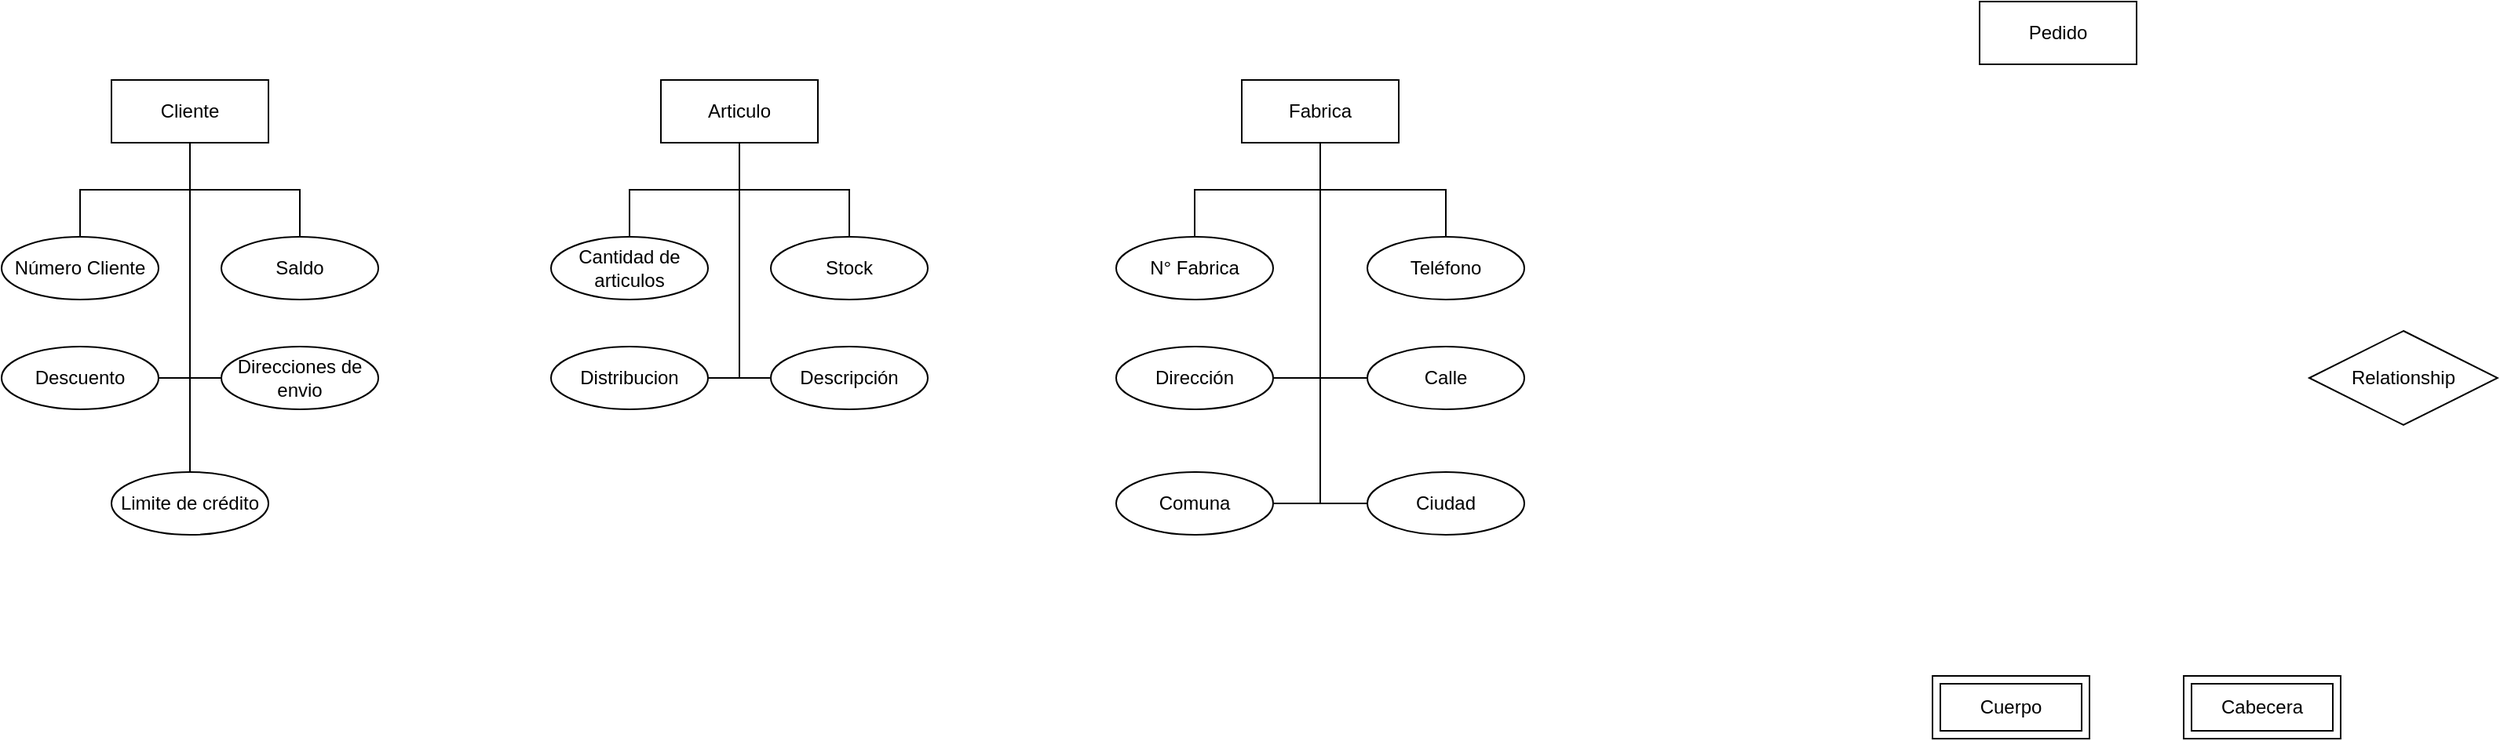 <mxfile version="26.2.13">
  <diagram id="R2lEEEUBdFMjLlhIrx00" name="Page-1">
    <mxGraphModel dx="2237" dy="754" grid="1" gridSize="10" guides="1" tooltips="1" connect="1" arrows="1" fold="1" page="1" pageScale="1" pageWidth="850" pageHeight="1100" math="0" shadow="0" extFonts="Permanent Marker^https://fonts.googleapis.com/css?family=Permanent+Marker">
      <root>
        <mxCell id="0" />
        <mxCell id="1" parent="0" />
        <mxCell id="qCwLDIvfv1qq6wKc-2Fu-10" style="edgeStyle=orthogonalEdgeStyle;rounded=0;orthogonalLoop=1;jettySize=auto;html=1;exitX=0.5;exitY=1;exitDx=0;exitDy=0;entryX=0.5;entryY=0;entryDx=0;entryDy=0;endArrow=none;startFill=0;" edge="1" parent="1" source="sgwD09Vucb2RuYhrBA37-1" target="qCwLDIvfv1qq6wKc-2Fu-6">
          <mxGeometry relative="1" as="geometry" />
        </mxCell>
        <mxCell id="qCwLDIvfv1qq6wKc-2Fu-11" style="edgeStyle=orthogonalEdgeStyle;shape=connector;rounded=0;orthogonalLoop=1;jettySize=auto;html=1;exitX=0.5;exitY=1;exitDx=0;exitDy=0;entryX=0.5;entryY=0;entryDx=0;entryDy=0;strokeColor=default;align=center;verticalAlign=middle;fontFamily=Helvetica;fontSize=11;fontColor=default;labelBackgroundColor=default;startFill=0;endArrow=none;" edge="1" parent="1" source="sgwD09Vucb2RuYhrBA37-1" target="qCwLDIvfv1qq6wKc-2Fu-5">
          <mxGeometry relative="1" as="geometry" />
        </mxCell>
        <mxCell id="qCwLDIvfv1qq6wKc-2Fu-12" style="edgeStyle=orthogonalEdgeStyle;shape=connector;rounded=0;orthogonalLoop=1;jettySize=auto;html=1;exitX=0.5;exitY=1;exitDx=0;exitDy=0;entryX=1;entryY=0.5;entryDx=0;entryDy=0;strokeColor=default;align=center;verticalAlign=middle;fontFamily=Helvetica;fontSize=11;fontColor=default;labelBackgroundColor=default;startFill=0;endArrow=none;" edge="1" parent="1" source="sgwD09Vucb2RuYhrBA37-1" target="sgwD09Vucb2RuYhrBA37-2">
          <mxGeometry relative="1" as="geometry" />
        </mxCell>
        <mxCell id="qCwLDIvfv1qq6wKc-2Fu-13" style="edgeStyle=orthogonalEdgeStyle;shape=connector;rounded=0;orthogonalLoop=1;jettySize=auto;html=1;exitX=0.5;exitY=1;exitDx=0;exitDy=0;entryX=0;entryY=0.5;entryDx=0;entryDy=0;strokeColor=default;align=center;verticalAlign=middle;fontFamily=Helvetica;fontSize=11;fontColor=default;labelBackgroundColor=default;startFill=0;endArrow=none;" edge="1" parent="1" source="sgwD09Vucb2RuYhrBA37-1" target="qCwLDIvfv1qq6wKc-2Fu-9">
          <mxGeometry relative="1" as="geometry" />
        </mxCell>
        <mxCell id="qCwLDIvfv1qq6wKc-2Fu-14" style="edgeStyle=orthogonalEdgeStyle;shape=connector;rounded=0;orthogonalLoop=1;jettySize=auto;html=1;exitX=0.5;exitY=1;exitDx=0;exitDy=0;entryX=0.5;entryY=0;entryDx=0;entryDy=0;strokeColor=default;align=center;verticalAlign=middle;fontFamily=Helvetica;fontSize=11;fontColor=default;labelBackgroundColor=default;startFill=0;endArrow=none;" edge="1" parent="1" source="sgwD09Vucb2RuYhrBA37-1" target="qCwLDIvfv1qq6wKc-2Fu-7">
          <mxGeometry relative="1" as="geometry" />
        </mxCell>
        <mxCell id="sgwD09Vucb2RuYhrBA37-1" value="Cliente" style="whiteSpace=wrap;html=1;align=center;" parent="1" vertex="1">
          <mxGeometry x="-690" y="170" width="100" height="40" as="geometry" />
        </mxCell>
        <mxCell id="sgwD09Vucb2RuYhrBA37-2" value="Descuento" style="ellipse;whiteSpace=wrap;html=1;align=center;" parent="1" vertex="1">
          <mxGeometry x="-760" y="340" width="100" height="40" as="geometry" />
        </mxCell>
        <mxCell id="sgwD09Vucb2RuYhrBA37-3" value="Relationship" style="shape=rhombus;perimeter=rhombusPerimeter;whiteSpace=wrap;html=1;align=center;" parent="1" vertex="1">
          <mxGeometry x="710" y="330" width="120" height="60" as="geometry" />
        </mxCell>
        <mxCell id="sgwD09Vucb2RuYhrBA37-4" value="Cabecera" style="shape=ext;margin=3;double=1;whiteSpace=wrap;html=1;align=center;" parent="1" vertex="1">
          <mxGeometry x="630" y="550" width="100" height="40" as="geometry" />
        </mxCell>
        <mxCell id="qCwLDIvfv1qq6wKc-2Fu-18" style="edgeStyle=orthogonalEdgeStyle;shape=connector;rounded=0;orthogonalLoop=1;jettySize=auto;html=1;exitX=0.5;exitY=1;exitDx=0;exitDy=0;entryX=0.5;entryY=0;entryDx=0;entryDy=0;strokeColor=default;align=center;verticalAlign=middle;fontFamily=Helvetica;fontSize=11;fontColor=default;labelBackgroundColor=default;startFill=0;endArrow=none;" edge="1" parent="1" source="qCwLDIvfv1qq6wKc-2Fu-1" target="qCwLDIvfv1qq6wKc-2Fu-17">
          <mxGeometry relative="1" as="geometry" />
        </mxCell>
        <mxCell id="qCwLDIvfv1qq6wKc-2Fu-19" style="edgeStyle=orthogonalEdgeStyle;shape=connector;rounded=0;orthogonalLoop=1;jettySize=auto;html=1;exitX=0.5;exitY=1;exitDx=0;exitDy=0;entryX=0.5;entryY=0;entryDx=0;entryDy=0;strokeColor=default;align=center;verticalAlign=middle;fontFamily=Helvetica;fontSize=11;fontColor=default;labelBackgroundColor=default;startFill=0;endArrow=none;" edge="1" parent="1" source="qCwLDIvfv1qq6wKc-2Fu-1" target="qCwLDIvfv1qq6wKc-2Fu-16">
          <mxGeometry relative="1" as="geometry" />
        </mxCell>
        <mxCell id="qCwLDIvfv1qq6wKc-2Fu-20" style="edgeStyle=orthogonalEdgeStyle;shape=connector;rounded=0;orthogonalLoop=1;jettySize=auto;html=1;exitX=0.5;exitY=1;exitDx=0;exitDy=0;entryX=1;entryY=0.5;entryDx=0;entryDy=0;strokeColor=default;align=center;verticalAlign=middle;fontFamily=Helvetica;fontSize=11;fontColor=default;labelBackgroundColor=default;startFill=0;endArrow=none;" edge="1" parent="1" source="qCwLDIvfv1qq6wKc-2Fu-1" target="qCwLDIvfv1qq6wKc-2Fu-15">
          <mxGeometry relative="1" as="geometry" />
        </mxCell>
        <mxCell id="qCwLDIvfv1qq6wKc-2Fu-21" style="edgeStyle=orthogonalEdgeStyle;shape=connector;rounded=0;orthogonalLoop=1;jettySize=auto;html=1;exitX=0.5;exitY=1;exitDx=0;exitDy=0;entryX=0;entryY=0.5;entryDx=0;entryDy=0;strokeColor=default;align=center;verticalAlign=middle;fontFamily=Helvetica;fontSize=11;fontColor=default;labelBackgroundColor=default;startFill=0;endArrow=none;" edge="1" parent="1" source="qCwLDIvfv1qq6wKc-2Fu-1" target="qCwLDIvfv1qq6wKc-2Fu-8">
          <mxGeometry relative="1" as="geometry" />
        </mxCell>
        <mxCell id="qCwLDIvfv1qq6wKc-2Fu-1" value="Articulo" style="whiteSpace=wrap;html=1;align=center;" vertex="1" parent="1">
          <mxGeometry x="-340" y="170" width="100" height="40" as="geometry" />
        </mxCell>
        <mxCell id="qCwLDIvfv1qq6wKc-2Fu-2" value="Pedido" style="whiteSpace=wrap;html=1;align=center;" vertex="1" parent="1">
          <mxGeometry x="500" y="120" width="100" height="40" as="geometry" />
        </mxCell>
        <mxCell id="qCwLDIvfv1qq6wKc-2Fu-28" style="edgeStyle=orthogonalEdgeStyle;shape=connector;rounded=0;orthogonalLoop=1;jettySize=auto;html=1;exitX=0.5;exitY=1;exitDx=0;exitDy=0;entryX=0.5;entryY=0;entryDx=0;entryDy=0;strokeColor=default;align=center;verticalAlign=middle;fontFamily=Helvetica;fontSize=11;fontColor=default;labelBackgroundColor=default;startFill=0;endArrow=none;" edge="1" parent="1" source="qCwLDIvfv1qq6wKc-2Fu-3" target="qCwLDIvfv1qq6wKc-2Fu-22">
          <mxGeometry relative="1" as="geometry" />
        </mxCell>
        <mxCell id="qCwLDIvfv1qq6wKc-2Fu-29" style="edgeStyle=orthogonalEdgeStyle;shape=connector;rounded=0;orthogonalLoop=1;jettySize=auto;html=1;exitX=0.5;exitY=1;exitDx=0;exitDy=0;entryX=0.5;entryY=0;entryDx=0;entryDy=0;strokeColor=default;align=center;verticalAlign=middle;fontFamily=Helvetica;fontSize=11;fontColor=default;labelBackgroundColor=default;startFill=0;endArrow=none;" edge="1" parent="1" source="qCwLDIvfv1qq6wKc-2Fu-3" target="qCwLDIvfv1qq6wKc-2Fu-23">
          <mxGeometry relative="1" as="geometry" />
        </mxCell>
        <mxCell id="qCwLDIvfv1qq6wKc-2Fu-3" value="Fabrica" style="whiteSpace=wrap;html=1;align=center;" vertex="1" parent="1">
          <mxGeometry x="30" y="170" width="100" height="40" as="geometry" />
        </mxCell>
        <mxCell id="qCwLDIvfv1qq6wKc-2Fu-4" value="Cuerpo" style="shape=ext;margin=3;double=1;whiteSpace=wrap;html=1;align=center;" vertex="1" parent="1">
          <mxGeometry x="470" y="550" width="100" height="40" as="geometry" />
        </mxCell>
        <mxCell id="qCwLDIvfv1qq6wKc-2Fu-5" value="Saldo" style="ellipse;whiteSpace=wrap;html=1;align=center;" vertex="1" parent="1">
          <mxGeometry x="-620" y="270" width="100" height="40" as="geometry" />
        </mxCell>
        <mxCell id="qCwLDIvfv1qq6wKc-2Fu-6" value="Número Cliente" style="ellipse;whiteSpace=wrap;html=1;align=center;" vertex="1" parent="1">
          <mxGeometry x="-760" y="270" width="100" height="40" as="geometry" />
        </mxCell>
        <mxCell id="qCwLDIvfv1qq6wKc-2Fu-7" value="Limite de crédito" style="ellipse;whiteSpace=wrap;html=1;align=center;" vertex="1" parent="1">
          <mxGeometry x="-690" y="420" width="100" height="40" as="geometry" />
        </mxCell>
        <mxCell id="qCwLDIvfv1qq6wKc-2Fu-8" value="Descripción" style="ellipse;whiteSpace=wrap;html=1;align=center;" vertex="1" parent="1">
          <mxGeometry x="-270" y="340" width="100" height="40" as="geometry" />
        </mxCell>
        <mxCell id="qCwLDIvfv1qq6wKc-2Fu-9" value="Direcciones de envio" style="ellipse;whiteSpace=wrap;html=1;align=center;" vertex="1" parent="1">
          <mxGeometry x="-620" y="340" width="100" height="40" as="geometry" />
        </mxCell>
        <mxCell id="qCwLDIvfv1qq6wKc-2Fu-15" value="Distribucion" style="ellipse;whiteSpace=wrap;html=1;align=center;" vertex="1" parent="1">
          <mxGeometry x="-410" y="340" width="100" height="40" as="geometry" />
        </mxCell>
        <mxCell id="qCwLDIvfv1qq6wKc-2Fu-16" value="Stock" style="ellipse;whiteSpace=wrap;html=1;align=center;" vertex="1" parent="1">
          <mxGeometry x="-270" y="270" width="100" height="40" as="geometry" />
        </mxCell>
        <mxCell id="qCwLDIvfv1qq6wKc-2Fu-17" value="Cantidad de articulos" style="ellipse;whiteSpace=wrap;html=1;align=center;" vertex="1" parent="1">
          <mxGeometry x="-410" y="270" width="100" height="40" as="geometry" />
        </mxCell>
        <mxCell id="qCwLDIvfv1qq6wKc-2Fu-22" value="N° Fabrica" style="ellipse;whiteSpace=wrap;html=1;align=center;" vertex="1" parent="1">
          <mxGeometry x="-50" y="270" width="100" height="40" as="geometry" />
        </mxCell>
        <mxCell id="qCwLDIvfv1qq6wKc-2Fu-23" value="Teléfono" style="ellipse;whiteSpace=wrap;html=1;align=center;" vertex="1" parent="1">
          <mxGeometry x="110" y="270" width="100" height="40" as="geometry" />
        </mxCell>
        <mxCell id="qCwLDIvfv1qq6wKc-2Fu-24" value="Dirección" style="ellipse;whiteSpace=wrap;html=1;align=center;" vertex="1" parent="1">
          <mxGeometry x="-50" y="340" width="100" height="40" as="geometry" />
        </mxCell>
        <mxCell id="qCwLDIvfv1qq6wKc-2Fu-25" value="Comuna" style="ellipse;whiteSpace=wrap;html=1;align=center;" vertex="1" parent="1">
          <mxGeometry x="-50" y="420" width="100" height="40" as="geometry" />
        </mxCell>
        <mxCell id="qCwLDIvfv1qq6wKc-2Fu-26" value="Calle" style="ellipse;whiteSpace=wrap;html=1;align=center;" vertex="1" parent="1">
          <mxGeometry x="110" y="340" width="100" height="40" as="geometry" />
        </mxCell>
        <mxCell id="qCwLDIvfv1qq6wKc-2Fu-27" value="Ciudad" style="ellipse;whiteSpace=wrap;html=1;align=center;" vertex="1" parent="1">
          <mxGeometry x="110" y="420" width="100" height="40" as="geometry" />
        </mxCell>
        <mxCell id="qCwLDIvfv1qq6wKc-2Fu-31" style="edgeStyle=orthogonalEdgeStyle;shape=connector;rounded=0;orthogonalLoop=1;jettySize=auto;html=1;exitX=0.5;exitY=1;exitDx=0;exitDy=0;entryX=1;entryY=0.5;entryDx=0;entryDy=0;strokeColor=default;align=center;verticalAlign=middle;fontFamily=Helvetica;fontSize=11;fontColor=default;labelBackgroundColor=default;startFill=0;endArrow=none;" edge="1" parent="1" source="qCwLDIvfv1qq6wKc-2Fu-30" target="qCwLDIvfv1qq6wKc-2Fu-24">
          <mxGeometry relative="1" as="geometry" />
        </mxCell>
        <mxCell id="qCwLDIvfv1qq6wKc-2Fu-32" style="edgeStyle=orthogonalEdgeStyle;shape=connector;rounded=0;orthogonalLoop=1;jettySize=auto;html=1;exitX=0.5;exitY=1;exitDx=0;exitDy=0;entryX=0;entryY=0.5;entryDx=0;entryDy=0;strokeColor=default;align=center;verticalAlign=middle;fontFamily=Helvetica;fontSize=11;fontColor=default;labelBackgroundColor=default;startFill=0;endArrow=none;" edge="1" parent="1" source="qCwLDIvfv1qq6wKc-2Fu-30" target="qCwLDIvfv1qq6wKc-2Fu-26">
          <mxGeometry relative="1" as="geometry" />
        </mxCell>
        <mxCell id="qCwLDIvfv1qq6wKc-2Fu-33" style="edgeStyle=orthogonalEdgeStyle;shape=connector;rounded=0;orthogonalLoop=1;jettySize=auto;html=1;exitX=0.5;exitY=1;exitDx=0;exitDy=0;entryX=1;entryY=0.5;entryDx=0;entryDy=0;strokeColor=default;align=center;verticalAlign=middle;fontFamily=Helvetica;fontSize=11;fontColor=default;labelBackgroundColor=default;startFill=0;endArrow=none;" edge="1" parent="1" source="qCwLDIvfv1qq6wKc-2Fu-30" target="qCwLDIvfv1qq6wKc-2Fu-25">
          <mxGeometry relative="1" as="geometry" />
        </mxCell>
        <mxCell id="qCwLDIvfv1qq6wKc-2Fu-34" style="edgeStyle=orthogonalEdgeStyle;shape=connector;rounded=0;orthogonalLoop=1;jettySize=auto;html=1;exitX=0.5;exitY=1;exitDx=0;exitDy=0;entryX=0;entryY=0.5;entryDx=0;entryDy=0;strokeColor=default;align=center;verticalAlign=middle;fontFamily=Helvetica;fontSize=11;fontColor=default;labelBackgroundColor=default;startFill=0;endArrow=none;" edge="1" parent="1" source="qCwLDIvfv1qq6wKc-2Fu-30" target="qCwLDIvfv1qq6wKc-2Fu-27">
          <mxGeometry relative="1" as="geometry" />
        </mxCell>
        <mxCell id="qCwLDIvfv1qq6wKc-2Fu-30" value="Fabrica" style="whiteSpace=wrap;html=1;align=center;" vertex="1" parent="1">
          <mxGeometry x="30" y="170" width="100" height="40" as="geometry" />
        </mxCell>
      </root>
    </mxGraphModel>
  </diagram>
</mxfile>
